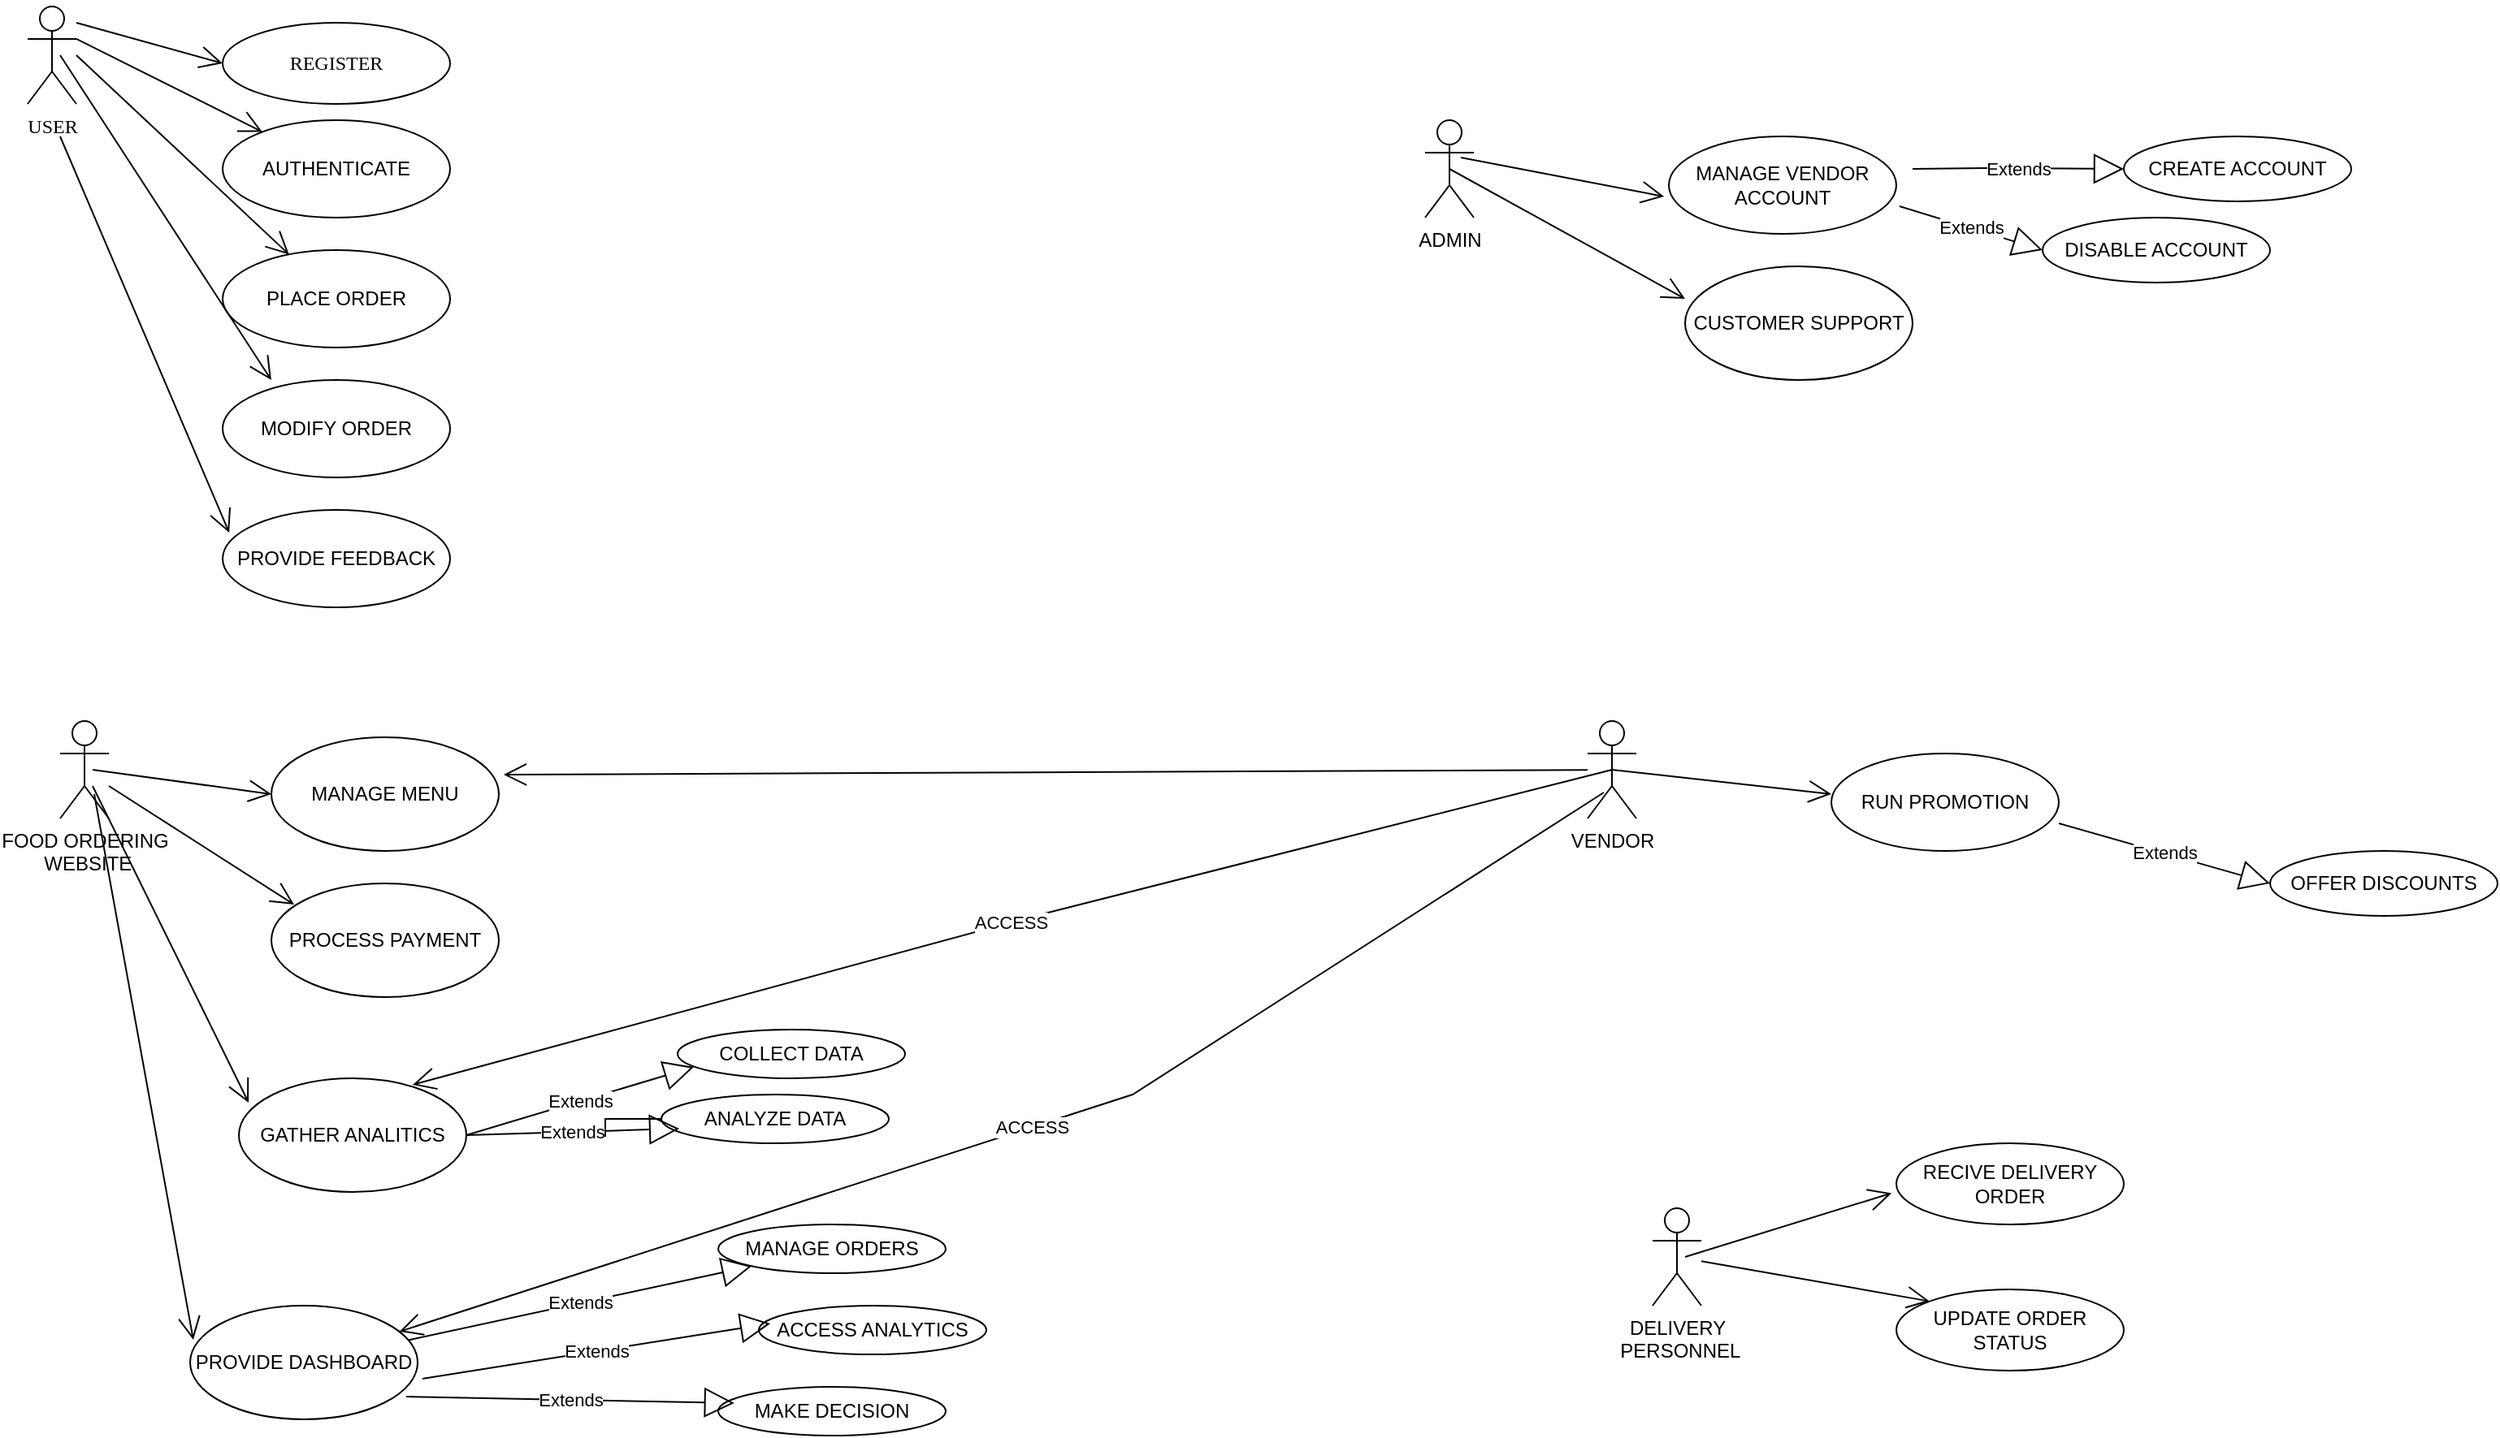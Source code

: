 <mxfile version="22.1.18" type="github">
  <diagram name="Page-1" id="31eiuTFBW4XZVw0JxpXs">
    <mxGraphModel dx="1730" dy="460" grid="1" gridSize="10" guides="1" tooltips="1" connect="1" arrows="1" fold="1" page="1" pageScale="1" pageWidth="850" pageHeight="1100" math="0" shadow="0">
      <root>
        <mxCell id="0" />
        <mxCell id="1" parent="0" />
        <mxCell id="3OLOaNyG9auqReXYYEDx-5" value="USER" style="shape=umlActor;verticalLabelPosition=bottom;verticalAlign=top;html=1;fontFamily=Times New Roman;" vertex="1" parent="1">
          <mxGeometry y="10" width="30" height="60" as="geometry" />
        </mxCell>
        <mxCell id="3OLOaNyG9auqReXYYEDx-6" value="REGISTER" style="ellipse;whiteSpace=wrap;html=1;fontFamily=Times New Roman;" vertex="1" parent="1">
          <mxGeometry x="120" y="20" width="140" height="50" as="geometry" />
        </mxCell>
        <mxCell id="3OLOaNyG9auqReXYYEDx-7" value="PROVIDE FEEDBACK" style="ellipse;whiteSpace=wrap;html=1;" vertex="1" parent="1">
          <mxGeometry x="120" y="320" width="140" height="60" as="geometry" />
        </mxCell>
        <mxCell id="3OLOaNyG9auqReXYYEDx-8" value="MODIFY ORDER" style="ellipse;whiteSpace=wrap;html=1;" vertex="1" parent="1">
          <mxGeometry x="120" y="240" width="140" height="60" as="geometry" />
        </mxCell>
        <mxCell id="3OLOaNyG9auqReXYYEDx-9" value="PLACE ORDER" style="ellipse;whiteSpace=wrap;html=1;" vertex="1" parent="1">
          <mxGeometry x="120" y="160" width="140" height="60" as="geometry" />
        </mxCell>
        <mxCell id="3OLOaNyG9auqReXYYEDx-10" value="AUTHENTICATE" style="ellipse;whiteSpace=wrap;html=1;" vertex="1" parent="1">
          <mxGeometry x="120" y="80" width="140" height="60" as="geometry" />
        </mxCell>
        <mxCell id="3OLOaNyG9auqReXYYEDx-11" value="" style="endArrow=open;endFill=1;endSize=12;html=1;rounded=0;entryX=0;entryY=0.5;entryDx=0;entryDy=0;" edge="1" parent="1" target="3OLOaNyG9auqReXYYEDx-6">
          <mxGeometry width="160" relative="1" as="geometry">
            <mxPoint x="30" y="20" as="sourcePoint" />
            <mxPoint x="480" y="260" as="targetPoint" />
          </mxGeometry>
        </mxCell>
        <mxCell id="3OLOaNyG9auqReXYYEDx-12" value="" style="endArrow=open;endFill=1;endSize=12;html=1;rounded=0;entryX=1.021;entryY=0.329;entryDx=0;entryDy=0;entryPerimeter=0;" edge="1" parent="1" source="3OLOaNyG9auqReXYYEDx-42" target="3OLOaNyG9auqReXYYEDx-20">
          <mxGeometry width="160" relative="1" as="geometry">
            <mxPoint x="320" y="240" as="sourcePoint" />
            <mxPoint x="480" y="240" as="targetPoint" />
          </mxGeometry>
        </mxCell>
        <mxCell id="3OLOaNyG9auqReXYYEDx-13" value="" style="endArrow=open;endFill=1;endSize=12;html=1;rounded=0;entryX=0.029;entryY=0.233;entryDx=0;entryDy=0;entryPerimeter=0;" edge="1" parent="1" target="3OLOaNyG9auqReXYYEDx-7">
          <mxGeometry width="160" relative="1" as="geometry">
            <mxPoint x="20" y="90" as="sourcePoint" />
            <mxPoint x="110" y="330" as="targetPoint" />
          </mxGeometry>
        </mxCell>
        <mxCell id="3OLOaNyG9auqReXYYEDx-14" value="" style="endArrow=open;endFill=1;endSize=12;html=1;rounded=0;entryX=0.214;entryY=0;entryDx=0;entryDy=0;entryPerimeter=0;" edge="1" parent="1" target="3OLOaNyG9auqReXYYEDx-8">
          <mxGeometry width="160" relative="1" as="geometry">
            <mxPoint x="20" y="40" as="sourcePoint" />
            <mxPoint x="480" y="240" as="targetPoint" />
          </mxGeometry>
        </mxCell>
        <mxCell id="3OLOaNyG9auqReXYYEDx-15" value="" style="endArrow=open;endFill=1;endSize=12;html=1;rounded=0;" edge="1" parent="1" target="3OLOaNyG9auqReXYYEDx-9">
          <mxGeometry width="160" relative="1" as="geometry">
            <mxPoint x="30" y="40" as="sourcePoint" />
            <mxPoint x="480" y="240" as="targetPoint" />
          </mxGeometry>
        </mxCell>
        <mxCell id="3OLOaNyG9auqReXYYEDx-16" value="" style="endArrow=open;endFill=1;endSize=12;html=1;rounded=0;exitX=1;exitY=0.333;exitDx=0;exitDy=0;exitPerimeter=0;" edge="1" parent="1" source="3OLOaNyG9auqReXYYEDx-5" target="3OLOaNyG9auqReXYYEDx-10">
          <mxGeometry width="160" relative="1" as="geometry">
            <mxPoint x="320" y="240" as="sourcePoint" />
            <mxPoint x="480" y="240" as="targetPoint" />
          </mxGeometry>
        </mxCell>
        <mxCell id="3OLOaNyG9auqReXYYEDx-17" value="&lt;div&gt;FOOD ORDERING&lt;/div&gt;&lt;div&gt;&amp;nbsp;WEBSITE&lt;/div&gt;" style="shape=umlActor;verticalLabelPosition=bottom;verticalAlign=top;html=1;" vertex="1" parent="1">
          <mxGeometry x="20" y="450" width="30" height="60" as="geometry" />
        </mxCell>
        <mxCell id="3OLOaNyG9auqReXYYEDx-18" value="GATHER ANALITICS" style="ellipse;whiteSpace=wrap;html=1;" vertex="1" parent="1">
          <mxGeometry x="130" y="670" width="140" height="70" as="geometry" />
        </mxCell>
        <mxCell id="3OLOaNyG9auqReXYYEDx-19" value="PROCESS PAYMENT" style="ellipse;whiteSpace=wrap;html=1;" vertex="1" parent="1">
          <mxGeometry x="150" y="550" width="140" height="70" as="geometry" />
        </mxCell>
        <mxCell id="3OLOaNyG9auqReXYYEDx-20" value="MANAGE MENU" style="ellipse;whiteSpace=wrap;html=1;" vertex="1" parent="1">
          <mxGeometry x="150" y="460" width="140" height="70" as="geometry" />
        </mxCell>
        <mxCell id="3OLOaNyG9auqReXYYEDx-21" value="MAKE DECISION" style="ellipse;whiteSpace=wrap;html=1;" vertex="1" parent="1">
          <mxGeometry x="425" y="860" width="140" height="30" as="geometry" />
        </mxCell>
        <mxCell id="3OLOaNyG9auqReXYYEDx-22" value="ACCESS ANALYTICS" style="ellipse;whiteSpace=wrap;html=1;" vertex="1" parent="1">
          <mxGeometry x="450" y="810" width="140" height="30" as="geometry" />
        </mxCell>
        <mxCell id="3OLOaNyG9auqReXYYEDx-23" value="MANAGE ORDERS" style="ellipse;whiteSpace=wrap;html=1;" vertex="1" parent="1">
          <mxGeometry x="425" y="760" width="140" height="30" as="geometry" />
        </mxCell>
        <mxCell id="3OLOaNyG9auqReXYYEDx-24" value="PROVIDE DASHBOARD" style="ellipse;whiteSpace=wrap;html=1;" vertex="1" parent="1">
          <mxGeometry x="100" y="810" width="140" height="70" as="geometry" />
        </mxCell>
        <mxCell id="3OLOaNyG9auqReXYYEDx-41" style="edgeStyle=orthogonalEdgeStyle;rounded=0;orthogonalLoop=1;jettySize=auto;html=1;" edge="1" parent="1" source="3OLOaNyG9auqReXYYEDx-25">
          <mxGeometry relative="1" as="geometry">
            <mxPoint x="320" y="705" as="targetPoint" />
          </mxGeometry>
        </mxCell>
        <mxCell id="3OLOaNyG9auqReXYYEDx-25" value="ANALYZE DATA" style="ellipse;whiteSpace=wrap;html=1;" vertex="1" parent="1">
          <mxGeometry x="390" y="680" width="140" height="30" as="geometry" />
        </mxCell>
        <mxCell id="3OLOaNyG9auqReXYYEDx-26" value="COLLECT DATA" style="ellipse;whiteSpace=wrap;html=1;" vertex="1" parent="1">
          <mxGeometry x="400" y="640" width="140" height="30" as="geometry" />
        </mxCell>
        <mxCell id="3OLOaNyG9auqReXYYEDx-27" value="Extends" style="endArrow=block;endSize=16;endFill=0;html=1;rounded=0;entryX=0.071;entryY=0.333;entryDx=0;entryDy=0;entryPerimeter=0;exitX=0.95;exitY=0.8;exitDx=0;exitDy=0;exitPerimeter=0;" edge="1" parent="1" source="3OLOaNyG9auqReXYYEDx-24" target="3OLOaNyG9auqReXYYEDx-21">
          <mxGeometry width="160" relative="1" as="geometry">
            <mxPoint x="280" y="810" as="sourcePoint" />
            <mxPoint x="480" y="710" as="targetPoint" />
          </mxGeometry>
        </mxCell>
        <mxCell id="3OLOaNyG9auqReXYYEDx-28" value="Extends" style="endArrow=block;endSize=16;endFill=0;html=1;rounded=0;exitX=1.021;exitY=0.643;exitDx=0;exitDy=0;exitPerimeter=0;entryX=0.05;entryY=0.367;entryDx=0;entryDy=0;entryPerimeter=0;" edge="1" parent="1" source="3OLOaNyG9auqReXYYEDx-24" target="3OLOaNyG9auqReXYYEDx-22">
          <mxGeometry width="160" relative="1" as="geometry">
            <mxPoint x="320" y="710" as="sourcePoint" />
            <mxPoint x="480" y="710" as="targetPoint" />
          </mxGeometry>
        </mxCell>
        <mxCell id="3OLOaNyG9auqReXYYEDx-29" value="Extends" style="endArrow=block;endSize=16;endFill=0;html=1;rounded=0;" edge="1" parent="1" source="3OLOaNyG9auqReXYYEDx-24" target="3OLOaNyG9auqReXYYEDx-23">
          <mxGeometry width="160" relative="1" as="geometry">
            <mxPoint x="320" y="710" as="sourcePoint" />
            <mxPoint x="480" y="710" as="targetPoint" />
          </mxGeometry>
        </mxCell>
        <mxCell id="3OLOaNyG9auqReXYYEDx-30" value="Extends" style="endArrow=block;endSize=16;endFill=0;html=1;rounded=0;entryX=0.079;entryY=0.7;entryDx=0;entryDy=0;entryPerimeter=0;exitX=1;exitY=0.5;exitDx=0;exitDy=0;" edge="1" parent="1" source="3OLOaNyG9auqReXYYEDx-18" target="3OLOaNyG9auqReXYYEDx-25">
          <mxGeometry width="160" relative="1" as="geometry">
            <mxPoint x="290" y="690" as="sourcePoint" />
            <mxPoint x="450" y="690" as="targetPoint" />
          </mxGeometry>
        </mxCell>
        <mxCell id="3OLOaNyG9auqReXYYEDx-31" value="Extends" style="endArrow=block;endSize=16;endFill=0;html=1;rounded=0;exitX=1;exitY=0.5;exitDx=0;exitDy=0;entryX=0.071;entryY=0.767;entryDx=0;entryDy=0;entryPerimeter=0;" edge="1" parent="1" source="3OLOaNyG9auqReXYYEDx-18" target="3OLOaNyG9auqReXYYEDx-26">
          <mxGeometry width="160" relative="1" as="geometry">
            <mxPoint x="320" y="710" as="sourcePoint" />
            <mxPoint x="480" y="710" as="targetPoint" />
          </mxGeometry>
        </mxCell>
        <mxCell id="3OLOaNyG9auqReXYYEDx-33" value="" style="endArrow=open;endFill=1;endSize=12;html=1;rounded=0;entryX=0;entryY=0.5;entryDx=0;entryDy=0;" edge="1" parent="1" target="3OLOaNyG9auqReXYYEDx-20">
          <mxGeometry width="160" relative="1" as="geometry">
            <mxPoint x="40" y="480" as="sourcePoint" />
            <mxPoint x="210" y="479.5" as="targetPoint" />
          </mxGeometry>
        </mxCell>
        <mxCell id="3OLOaNyG9auqReXYYEDx-34" value="" style="endArrow=open;endFill=1;endSize=12;html=1;rounded=0;exitX=0.5;exitY=0.5;exitDx=0;exitDy=0;exitPerimeter=0;" edge="1" parent="1" source="3OLOaNyG9auqReXYYEDx-42">
          <mxGeometry width="160" relative="1" as="geometry">
            <mxPoint x="990" y="494.5" as="sourcePoint" />
            <mxPoint x="1110" y="495" as="targetPoint" />
          </mxGeometry>
        </mxCell>
        <mxCell id="3OLOaNyG9auqReXYYEDx-37" value="ACCESS" style="endArrow=open;endFill=1;endSize=12;html=1;rounded=0;entryX=0.764;entryY=0.057;entryDx=0;entryDy=0;entryPerimeter=0;exitX=0.5;exitY=0.5;exitDx=0;exitDy=0;exitPerimeter=0;" edge="1" parent="1" source="3OLOaNyG9auqReXYYEDx-42" target="3OLOaNyG9auqReXYYEDx-18">
          <mxGeometry width="160" relative="1" as="geometry">
            <mxPoint x="560" y="580" as="sourcePoint" />
            <mxPoint x="790" y="590" as="targetPoint" />
            <Array as="points">
              <mxPoint x="620" y="570" />
            </Array>
          </mxGeometry>
        </mxCell>
        <mxCell id="3OLOaNyG9auqReXYYEDx-38" value="" style="endArrow=open;endFill=1;endSize=12;html=1;rounded=0;entryX=0.014;entryY=0.3;entryDx=0;entryDy=0;entryPerimeter=0;exitX=0.7;exitY=0.75;exitDx=0;exitDy=0;exitPerimeter=0;" edge="1" parent="1" source="3OLOaNyG9auqReXYYEDx-17" target="3OLOaNyG9auqReXYYEDx-24">
          <mxGeometry width="160" relative="1" as="geometry">
            <mxPoint y="570" as="sourcePoint" />
            <mxPoint x="160" y="570" as="targetPoint" />
          </mxGeometry>
        </mxCell>
        <mxCell id="3OLOaNyG9auqReXYYEDx-39" value="" style="endArrow=open;endFill=1;endSize=12;html=1;rounded=0;entryX=0.043;entryY=0.214;entryDx=0;entryDy=0;entryPerimeter=0;" edge="1" parent="1" target="3OLOaNyG9auqReXYYEDx-18">
          <mxGeometry width="160" relative="1" as="geometry">
            <mxPoint x="40" y="490" as="sourcePoint" />
            <mxPoint x="200" y="494.5" as="targetPoint" />
          </mxGeometry>
        </mxCell>
        <mxCell id="3OLOaNyG9auqReXYYEDx-40" value="" style="endArrow=open;endFill=1;endSize=12;html=1;rounded=0;entryX=0.1;entryY=0.186;entryDx=0;entryDy=0;entryPerimeter=0;" edge="1" parent="1" target="3OLOaNyG9auqReXYYEDx-19">
          <mxGeometry width="160" relative="1" as="geometry">
            <mxPoint x="50" y="490" as="sourcePoint" />
            <mxPoint x="190" y="494.5" as="targetPoint" />
          </mxGeometry>
        </mxCell>
        <mxCell id="3OLOaNyG9auqReXYYEDx-42" value="VENDOR" style="shape=umlActor;verticalLabelPosition=bottom;verticalAlign=top;html=1;" vertex="1" parent="1">
          <mxGeometry x="960" y="450" width="30" height="60" as="geometry" />
        </mxCell>
        <mxCell id="3OLOaNyG9auqReXYYEDx-44" value="ACCESS" style="endArrow=open;endFill=1;endSize=12;html=1;rounded=0;" edge="1" parent="1" target="3OLOaNyG9auqReXYYEDx-24">
          <mxGeometry width="160" relative="1" as="geometry">
            <mxPoint x="970" y="494" as="sourcePoint" />
            <mxPoint x="267" y="654" as="targetPoint" />
            <Array as="points">
              <mxPoint x="680" y="680" />
            </Array>
          </mxGeometry>
        </mxCell>
        <mxCell id="3OLOaNyG9auqReXYYEDx-45" value="RUN PROMOTION" style="ellipse;whiteSpace=wrap;html=1;" vertex="1" parent="1">
          <mxGeometry x="1110" y="470" width="140" height="60" as="geometry" />
        </mxCell>
        <mxCell id="3OLOaNyG9auqReXYYEDx-46" value="OFFER DISCOUNTS" style="ellipse;whiteSpace=wrap;html=1;" vertex="1" parent="1">
          <mxGeometry x="1380" y="530" width="140" height="40" as="geometry" />
        </mxCell>
        <mxCell id="3OLOaNyG9auqReXYYEDx-47" value="Extends" style="endArrow=block;endSize=16;endFill=0;html=1;rounded=0;exitX=1;exitY=0.717;exitDx=0;exitDy=0;exitPerimeter=0;entryX=0;entryY=0.5;entryDx=0;entryDy=0;" edge="1" parent="1" source="3OLOaNyG9auqReXYYEDx-45" target="3OLOaNyG9auqReXYYEDx-46">
          <mxGeometry width="160" relative="1" as="geometry">
            <mxPoint x="990" y="570" as="sourcePoint" />
            <mxPoint x="1150" y="570" as="targetPoint" />
          </mxGeometry>
        </mxCell>
        <mxCell id="3OLOaNyG9auqReXYYEDx-48" value="ADMIN" style="shape=umlActor;verticalLabelPosition=bottom;verticalAlign=top;html=1;" vertex="1" parent="1">
          <mxGeometry x="860" y="80" width="30" height="60" as="geometry" />
        </mxCell>
        <mxCell id="3OLOaNyG9auqReXYYEDx-49" value="DISABLE ACCOUNT" style="ellipse;whiteSpace=wrap;html=1;" vertex="1" parent="1">
          <mxGeometry x="1240" y="140" width="140" height="40" as="geometry" />
        </mxCell>
        <mxCell id="3OLOaNyG9auqReXYYEDx-50" value="CREATE ACCOUNT" style="ellipse;whiteSpace=wrap;html=1;" vertex="1" parent="1">
          <mxGeometry x="1290" y="90" width="140" height="40" as="geometry" />
        </mxCell>
        <mxCell id="3OLOaNyG9auqReXYYEDx-51" value="MANAGE VENDOR ACCOUNT" style="ellipse;whiteSpace=wrap;html=1;" vertex="1" parent="1">
          <mxGeometry x="1010" y="90" width="140" height="60" as="geometry" />
        </mxCell>
        <mxCell id="3OLOaNyG9auqReXYYEDx-52" value="" style="endArrow=open;endFill=1;endSize=12;html=1;rounded=0;exitX=0.733;exitY=0.383;exitDx=0;exitDy=0;exitPerimeter=0;entryX=-0.021;entryY=0.617;entryDx=0;entryDy=0;entryPerimeter=0;" edge="1" parent="1" source="3OLOaNyG9auqReXYYEDx-48" target="3OLOaNyG9auqReXYYEDx-51">
          <mxGeometry width="160" relative="1" as="geometry">
            <mxPoint x="890" y="102.5" as="sourcePoint" />
            <mxPoint x="1000" y="117.5" as="targetPoint" />
          </mxGeometry>
        </mxCell>
        <mxCell id="3OLOaNyG9auqReXYYEDx-53" value="Extends" style="endArrow=block;endSize=16;endFill=0;html=1;rounded=0;entryX=0;entryY=0.5;entryDx=0;entryDy=0;" edge="1" parent="1" target="3OLOaNyG9auqReXYYEDx-50">
          <mxGeometry width="160" relative="1" as="geometry">
            <mxPoint x="1160" y="110" as="sourcePoint" />
            <mxPoint x="1275" y="109.5" as="targetPoint" />
            <Array as="points">
              <mxPoint x="1205" y="109.5" />
            </Array>
          </mxGeometry>
        </mxCell>
        <mxCell id="3OLOaNyG9auqReXYYEDx-55" value="Extends" style="endArrow=block;endSize=16;endFill=0;html=1;rounded=0;entryX=0;entryY=0.5;entryDx=0;entryDy=0;exitX=1.014;exitY=0.717;exitDx=0;exitDy=0;exitPerimeter=0;" edge="1" parent="1" source="3OLOaNyG9auqReXYYEDx-51" target="3OLOaNyG9auqReXYYEDx-49">
          <mxGeometry width="160" relative="1" as="geometry">
            <mxPoint x="1115" y="140" as="sourcePoint" />
            <mxPoint x="1275" y="140" as="targetPoint" />
            <mxPoint as="offset" />
          </mxGeometry>
        </mxCell>
        <mxCell id="3OLOaNyG9auqReXYYEDx-56" value="CUSTOMER SUPPORT" style="ellipse;whiteSpace=wrap;html=1;" vertex="1" parent="1">
          <mxGeometry x="1020" y="170" width="140" height="70" as="geometry" />
        </mxCell>
        <mxCell id="3OLOaNyG9auqReXYYEDx-57" value="" style="endArrow=open;endFill=1;endSize=12;html=1;rounded=0;entryX=0;entryY=0.286;entryDx=0;entryDy=0;entryPerimeter=0;exitX=0.5;exitY=0.5;exitDx=0;exitDy=0;exitPerimeter=0;" edge="1" parent="1" source="3OLOaNyG9auqReXYYEDx-48" target="3OLOaNyG9auqReXYYEDx-56">
          <mxGeometry width="160" relative="1" as="geometry">
            <mxPoint x="880" y="119.5" as="sourcePoint" />
            <mxPoint x="1040" y="119.5" as="targetPoint" />
          </mxGeometry>
        </mxCell>
        <mxCell id="3OLOaNyG9auqReXYYEDx-58" value="&lt;div&gt;DELIVERY&lt;/div&gt;&lt;div&gt;&amp;nbsp;PERSONNEL&lt;/div&gt;" style="shape=umlActor;verticalLabelPosition=bottom;verticalAlign=top;html=1;" vertex="1" parent="1">
          <mxGeometry x="1000" y="750" width="30" height="60" as="geometry" />
        </mxCell>
        <mxCell id="3OLOaNyG9auqReXYYEDx-59" value="UPDATE ORDER STATUS" style="ellipse;whiteSpace=wrap;html=1;" vertex="1" parent="1">
          <mxGeometry x="1150" y="800" width="140" height="50" as="geometry" />
        </mxCell>
        <mxCell id="3OLOaNyG9auqReXYYEDx-60" value="RECIVE DELIVERY ORDER" style="ellipse;whiteSpace=wrap;html=1;" vertex="1" parent="1">
          <mxGeometry x="1150" y="710" width="140" height="50" as="geometry" />
        </mxCell>
        <mxCell id="3OLOaNyG9auqReXYYEDx-62" value="" style="endArrow=open;endFill=1;endSize=12;html=1;rounded=0;entryX=-0.021;entryY=0.614;entryDx=0;entryDy=0;entryPerimeter=0;" edge="1" parent="1" target="3OLOaNyG9auqReXYYEDx-60">
          <mxGeometry width="160" relative="1" as="geometry">
            <mxPoint x="1020" y="780" as="sourcePoint" />
            <mxPoint x="1180" y="780" as="targetPoint" />
          </mxGeometry>
        </mxCell>
        <mxCell id="3OLOaNyG9auqReXYYEDx-63" value="" style="endArrow=open;endFill=1;endSize=12;html=1;rounded=0;entryX=0;entryY=0;entryDx=0;entryDy=0;" edge="1" parent="1" source="3OLOaNyG9auqReXYYEDx-58" target="3OLOaNyG9auqReXYYEDx-59">
          <mxGeometry width="160" relative="1" as="geometry">
            <mxPoint x="1020" y="800" as="sourcePoint" />
            <mxPoint x="1180" y="800" as="targetPoint" />
          </mxGeometry>
        </mxCell>
      </root>
    </mxGraphModel>
  </diagram>
</mxfile>
